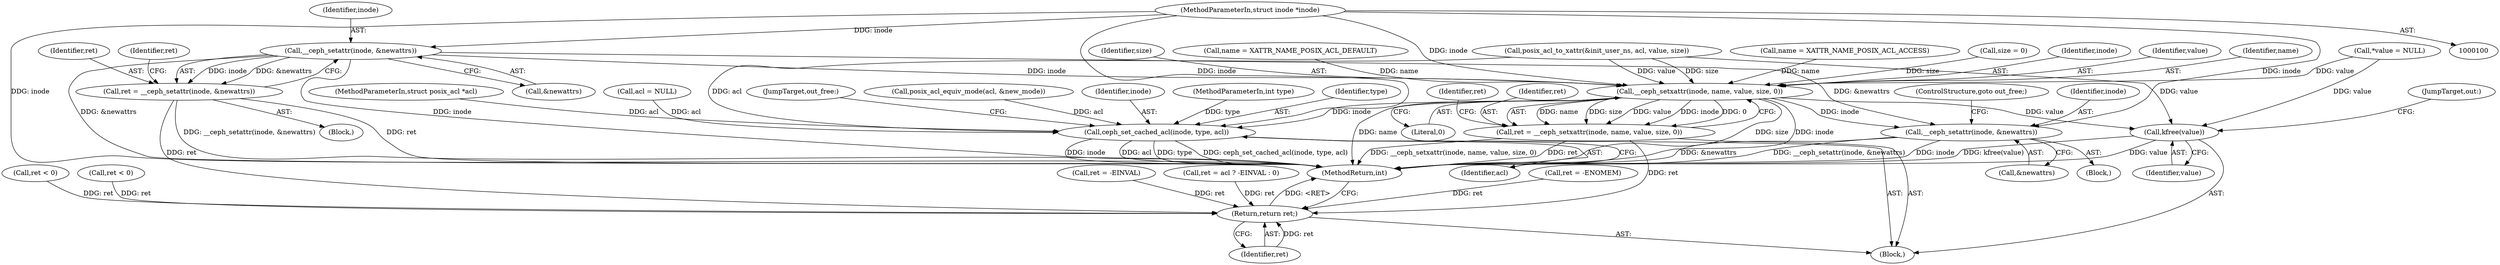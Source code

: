 digraph "0_linux_073931017b49d9458aa351605b43a7e34598caef_1@pointer" {
"1000242" [label="(Call,__ceph_setattr(inode, &newattrs))"];
"1000101" [label="(MethodParameterIn,struct inode *inode)"];
"1000240" [label="(Call,ret = __ceph_setattr(inode, &newattrs))"];
"1000288" [label="(Return,return ret;)"];
"1000251" [label="(Call,__ceph_setxattr(inode, name, value, size, 0))"];
"1000249" [label="(Call,ret = __ceph_setxattr(inode, name, value, size, 0))"];
"1000275" [label="(Call,__ceph_setattr(inode, &newattrs))"];
"1000280" [label="(Call,ceph_set_cached_acl(inode, type, acl))"];
"1000285" [label="(Call,kfree(value))"];
"1000138" [label="(Call,name = XATTR_NAME_POSIX_ACL_ACCESS)"];
"1000159" [label="(Call,acl = NULL)"];
"1000275" [label="(Call,__ceph_setattr(inode, &newattrs))"];
"1000104" [label="(Block,)"];
"1000284" [label="(JumpTarget,out_free:)"];
"1000229" [label="(Block,)"];
"1000254" [label="(Identifier,value)"];
"1000244" [label="(Call,&newattrs)"];
"1000253" [label="(Identifier,name)"];
"1000258" [label="(Identifier,ret)"];
"1000251" [label="(Call,__ceph_setxattr(inode, name, value, size, 0))"];
"1000286" [label="(Identifier,value)"];
"1000255" [label="(Identifier,size)"];
"1000289" [label="(Identifier,ret)"];
"1000146" [label="(Call,posix_acl_equiv_mode(acl, &new_mode))"];
"1000279" [label="(ControlStructure,goto out_free;)"];
"1000179" [label="(Call,name = XATTR_NAME_POSIX_ACL_DEFAULT)"];
"1000250" [label="(Identifier,ret)"];
"1000287" [label="(JumpTarget,out:)"];
"1000214" [label="(Call,posix_acl_to_xattr(&init_user_ns, acl, value, size))"];
"1000280" [label="(Call,ceph_set_cached_acl(inode, type, acl))"];
"1000241" [label="(Identifier,ret)"];
"1000207" [label="(Call,ret = -ENOMEM)"];
"1000151" [label="(Call,ret < 0)"];
"1000240" [label="(Call,ret = __ceph_setattr(inode, &newattrs))"];
"1000221" [label="(Call,ret < 0)"];
"1000277" [label="(Call,&newattrs)"];
"1000281" [label="(Identifier,inode)"];
"1000103" [label="(MethodParameterIn,int type)"];
"1000110" [label="(Call,size = 0)"];
"1000184" [label="(Call,ret = -EINVAL)"];
"1000256" [label="(Literal,0)"];
"1000252" [label="(Identifier,inode)"];
"1000288" [label="(Return,return ret;)"];
"1000264" [label="(Block,)"];
"1000242" [label="(Call,__ceph_setattr(inode, &newattrs))"];
"1000276" [label="(Identifier,inode)"];
"1000283" [label="(Identifier,acl)"];
"1000282" [label="(Identifier,type)"];
"1000285" [label="(Call,kfree(value))"];
"1000171" [label="(Call,ret = acl ? -EINVAL : 0)"];
"1000243" [label="(Identifier,inode)"];
"1000102" [label="(MethodParameterIn,struct posix_acl *acl)"];
"1000290" [label="(MethodReturn,int)"];
"1000101" [label="(MethodParameterIn,struct inode *inode)"];
"1000247" [label="(Identifier,ret)"];
"1000249" [label="(Call,ret = __ceph_setxattr(inode, name, value, size, 0))"];
"1000118" [label="(Call,*value = NULL)"];
"1000242" -> "1000240"  [label="AST: "];
"1000242" -> "1000244"  [label="CFG: "];
"1000243" -> "1000242"  [label="AST: "];
"1000244" -> "1000242"  [label="AST: "];
"1000240" -> "1000242"  [label="CFG: "];
"1000242" -> "1000290"  [label="DDG: &newattrs"];
"1000242" -> "1000290"  [label="DDG: inode"];
"1000242" -> "1000240"  [label="DDG: inode"];
"1000242" -> "1000240"  [label="DDG: &newattrs"];
"1000101" -> "1000242"  [label="DDG: inode"];
"1000242" -> "1000251"  [label="DDG: inode"];
"1000242" -> "1000275"  [label="DDG: &newattrs"];
"1000101" -> "1000100"  [label="AST: "];
"1000101" -> "1000290"  [label="DDG: inode"];
"1000101" -> "1000251"  [label="DDG: inode"];
"1000101" -> "1000275"  [label="DDG: inode"];
"1000101" -> "1000280"  [label="DDG: inode"];
"1000240" -> "1000229"  [label="AST: "];
"1000241" -> "1000240"  [label="AST: "];
"1000247" -> "1000240"  [label="CFG: "];
"1000240" -> "1000290"  [label="DDG: __ceph_setattr(inode, &newattrs)"];
"1000240" -> "1000290"  [label="DDG: ret"];
"1000240" -> "1000288"  [label="DDG: ret"];
"1000288" -> "1000104"  [label="AST: "];
"1000288" -> "1000289"  [label="CFG: "];
"1000289" -> "1000288"  [label="AST: "];
"1000290" -> "1000288"  [label="CFG: "];
"1000288" -> "1000290"  [label="DDG: <RET>"];
"1000289" -> "1000288"  [label="DDG: ret"];
"1000171" -> "1000288"  [label="DDG: ret"];
"1000184" -> "1000288"  [label="DDG: ret"];
"1000151" -> "1000288"  [label="DDG: ret"];
"1000249" -> "1000288"  [label="DDG: ret"];
"1000221" -> "1000288"  [label="DDG: ret"];
"1000207" -> "1000288"  [label="DDG: ret"];
"1000251" -> "1000249"  [label="AST: "];
"1000251" -> "1000256"  [label="CFG: "];
"1000252" -> "1000251"  [label="AST: "];
"1000253" -> "1000251"  [label="AST: "];
"1000254" -> "1000251"  [label="AST: "];
"1000255" -> "1000251"  [label="AST: "];
"1000256" -> "1000251"  [label="AST: "];
"1000249" -> "1000251"  [label="CFG: "];
"1000251" -> "1000290"  [label="DDG: name"];
"1000251" -> "1000290"  [label="DDG: size"];
"1000251" -> "1000290"  [label="DDG: inode"];
"1000251" -> "1000249"  [label="DDG: name"];
"1000251" -> "1000249"  [label="DDG: size"];
"1000251" -> "1000249"  [label="DDG: value"];
"1000251" -> "1000249"  [label="DDG: inode"];
"1000251" -> "1000249"  [label="DDG: 0"];
"1000138" -> "1000251"  [label="DDG: name"];
"1000179" -> "1000251"  [label="DDG: name"];
"1000214" -> "1000251"  [label="DDG: value"];
"1000214" -> "1000251"  [label="DDG: size"];
"1000118" -> "1000251"  [label="DDG: value"];
"1000110" -> "1000251"  [label="DDG: size"];
"1000251" -> "1000275"  [label="DDG: inode"];
"1000251" -> "1000280"  [label="DDG: inode"];
"1000251" -> "1000285"  [label="DDG: value"];
"1000249" -> "1000104"  [label="AST: "];
"1000250" -> "1000249"  [label="AST: "];
"1000258" -> "1000249"  [label="CFG: "];
"1000249" -> "1000290"  [label="DDG: __ceph_setxattr(inode, name, value, size, 0)"];
"1000249" -> "1000290"  [label="DDG: ret"];
"1000275" -> "1000264"  [label="AST: "];
"1000275" -> "1000277"  [label="CFG: "];
"1000276" -> "1000275"  [label="AST: "];
"1000277" -> "1000275"  [label="AST: "];
"1000279" -> "1000275"  [label="CFG: "];
"1000275" -> "1000290"  [label="DDG: __ceph_setattr(inode, &newattrs)"];
"1000275" -> "1000290"  [label="DDG: inode"];
"1000275" -> "1000290"  [label="DDG: &newattrs"];
"1000280" -> "1000104"  [label="AST: "];
"1000280" -> "1000283"  [label="CFG: "];
"1000281" -> "1000280"  [label="AST: "];
"1000282" -> "1000280"  [label="AST: "];
"1000283" -> "1000280"  [label="AST: "];
"1000284" -> "1000280"  [label="CFG: "];
"1000280" -> "1000290"  [label="DDG: type"];
"1000280" -> "1000290"  [label="DDG: ceph_set_cached_acl(inode, type, acl)"];
"1000280" -> "1000290"  [label="DDG: inode"];
"1000280" -> "1000290"  [label="DDG: acl"];
"1000103" -> "1000280"  [label="DDG: type"];
"1000146" -> "1000280"  [label="DDG: acl"];
"1000214" -> "1000280"  [label="DDG: acl"];
"1000159" -> "1000280"  [label="DDG: acl"];
"1000102" -> "1000280"  [label="DDG: acl"];
"1000285" -> "1000104"  [label="AST: "];
"1000285" -> "1000286"  [label="CFG: "];
"1000286" -> "1000285"  [label="AST: "];
"1000287" -> "1000285"  [label="CFG: "];
"1000285" -> "1000290"  [label="DDG: value"];
"1000285" -> "1000290"  [label="DDG: kfree(value)"];
"1000214" -> "1000285"  [label="DDG: value"];
"1000118" -> "1000285"  [label="DDG: value"];
}
